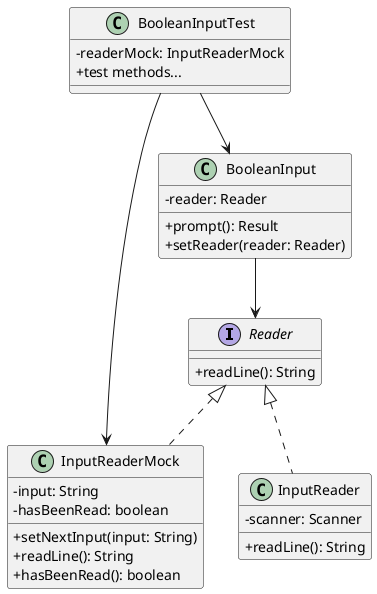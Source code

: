 @startuml
skinparam classAttributeIconSize 0

' Interfaces
interface Reader {
    +readLine(): String
}

' Produktionsimplementierungen
class InputReader {
    -scanner: Scanner
    +readLine(): String
}

' Mock-Implementierungen
class InputReaderMock {
    -input: String
    -hasBeenRead: boolean
    +setNextInput(input: String)
    +readLine(): String
    +hasBeenRead(): boolean
}

' Anwendungsklassen
class BooleanInput {
    -reader: Reader
    +prompt(): Result
    +setReader(reader: Reader)
}

' Testklassen
class BooleanInputTest {
    -readerMock: InputReaderMock
    +test methods...
}

' Beziehungen
Reader <|.. InputReader
Reader <|.. InputReaderMock

BooleanInput --> Reader
BooleanInputTest --> BooleanInput
BooleanInputTest --> InputReaderMock

@enduml
